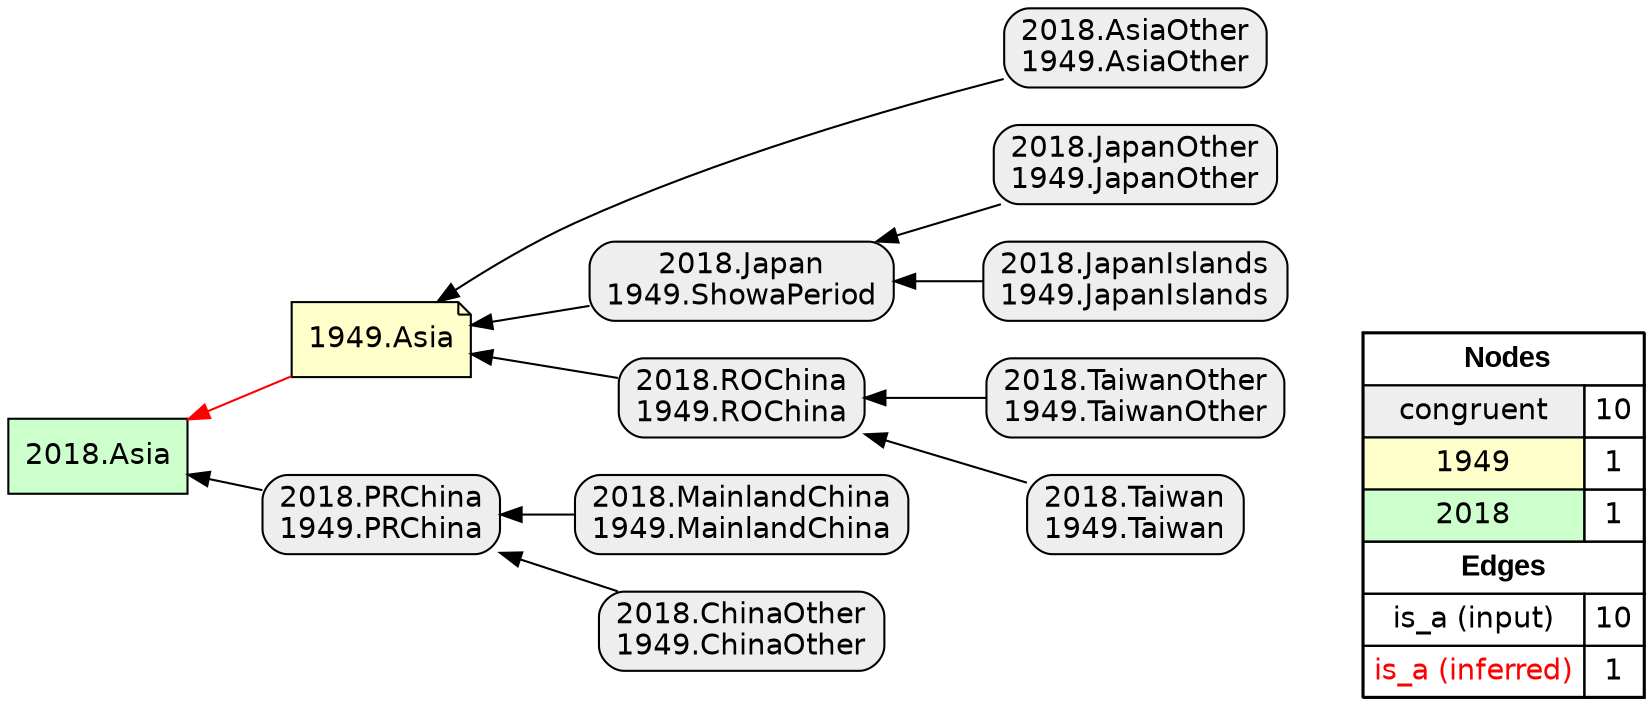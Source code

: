 digraph{
rankdir=RL
node[shape=box style="filled,rounded" fillcolor="#EEEEEE" fontname="helvetica"] 
"2018.AsiaOther\n1949.AsiaOther"
"2018.JapanOther\n1949.JapanOther"
"2018.MainlandChina\n1949.MainlandChina"
"2018.JapanIslands\n1949.JapanIslands"
"2018.PRChina\n1949.PRChina"
"2018.TaiwanOther\n1949.TaiwanOther"
"2018.Taiwan\n1949.Taiwan"
"2018.ChinaOther\n1949.ChinaOther"
"2018.Japan\n1949.ShowaPeriod"
"2018.ROChina\n1949.ROChina"
node[shape=note style=filled fillcolor="#FFFFCC" fontname="helvetica"] 
"1949.Asia"
node[shape=box style=filled fillcolor="#CCFFCC" fontname="helvetica"] 
"2018.Asia"
edge[arrowhead=normal style=dotted color="#000000" constraint=true penwidth=1]
edge[arrowhead=normal style=solid color="#000000" constraint=true penwidth=1]
"2018.TaiwanOther\n1949.TaiwanOther" -> "2018.ROChina\n1949.ROChina"
"2018.ROChina\n1949.ROChina" -> "1949.Asia"
"2018.Taiwan\n1949.Taiwan" -> "2018.ROChina\n1949.ROChina"
"2018.ChinaOther\n1949.ChinaOther" -> "2018.PRChina\n1949.PRChina"
"2018.JapanOther\n1949.JapanOther" -> "2018.Japan\n1949.ShowaPeriod"
"2018.JapanIslands\n1949.JapanIslands" -> "2018.Japan\n1949.ShowaPeriod"
"2018.PRChina\n1949.PRChina" -> "2018.Asia"
"2018.AsiaOther\n1949.AsiaOther" -> "1949.Asia"
"2018.Japan\n1949.ShowaPeriod" -> "1949.Asia"
"2018.MainlandChina\n1949.MainlandChina" -> "2018.PRChina\n1949.PRChina"
edge[arrowhead=normal style=solid color="#FF0000" constraint=true penwidth=1]
"1949.Asia" -> "2018.Asia"
node[shape=box] 
{rank=source Legend [fillcolor= white margin=0 label=< 
 <TABLE BORDER="0" CELLBORDER="1" CELLSPACING="0" CELLPADDING="4"> 
<TR> <TD COLSPAN="2"><font face="Arial Black"> Nodes</font></TD> </TR> 
<TR> 
 <TD bgcolor="#EEEEEE" fontname="helvetica">congruent</TD> 
 <TD>10</TD> 
 </TR> 
<TR> 
 <TD bgcolor="#FFFFCC" fontname="helvetica">1949</TD> 
 <TD>1</TD> 
 </TR> 
<TR> 
 <TD bgcolor="#CCFFCC" fontname="helvetica">2018</TD> 
 <TD>1</TD> 
 </TR> 
<TR> <TD COLSPAN="2"><font face = "Arial Black"> Edges </font></TD> </TR> 
<TR> 
 <TD><font color ="#000000">is_a (input)</font></TD><TD>10</TD>
</TR>
<TR> 
 <TD><font color ="#FF0000">is_a (inferred)</font></TD><TD>1</TD>
</TR>
</TABLE> 
 >] } 
}
